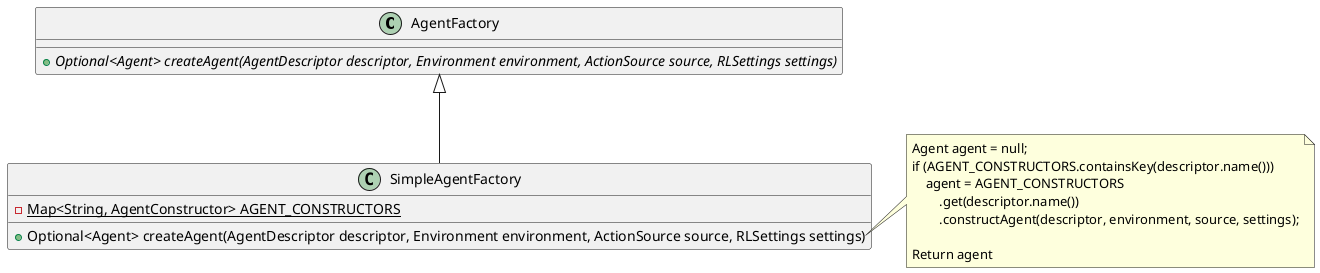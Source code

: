 @startuml
'https://plantuml.com/class-diagram

class AgentFactory {
    +{abstract}Optional<Agent> createAgent(AgentDescriptor descriptor, Environment environment, ActionSource source, RLSettings settings)
}

class SimpleAgentFactory {
    -{static} Map<String, AgentConstructor> AGENT_CONSTRUCTORS
    +Optional<Agent> createAgent(AgentDescriptor descriptor, Environment environment, ActionSource source, RLSettings settings)
}

note right of SimpleAgentFactory::createAgent
    Agent agent = null;
    if (AGENT_CONSTRUCTORS.containsKey(descriptor.name()))
        agent = AGENT_CONSTRUCTORS
            .get(descriptor.name())
            .constructAgent(descriptor, environment, source, settings);

    Return agent
end note

AgentFactory <|-- SimpleAgentFactory

@enduml